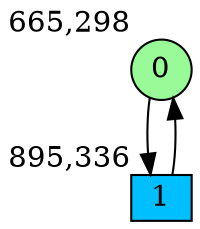 digraph G {
graph [bgcolor=white]
node [shape=circle, style = filled, fillcolor=white,fixedsize=true, width=0.4, height=0.3 ]
0[xlabel="665,298", pos = "0,0.59375!", fillcolor=palegreen ];
1[xlabel="895,336", pos = "3.59375,0!", fillcolor=deepskyblue, shape=box ];
0->1 ;
1->0 ;
}
